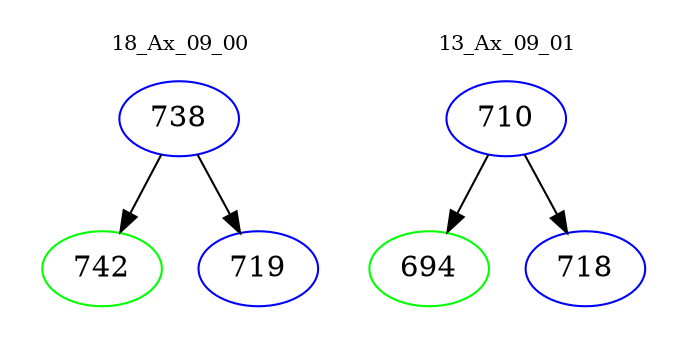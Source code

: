 digraph{
subgraph cluster_0 {
color = white
label = "18_Ax_09_00";
fontsize=10;
T0_738 [label="738", color="blue"]
T0_738 -> T0_742 [color="black"]
T0_742 [label="742", color="green"]
T0_738 -> T0_719 [color="black"]
T0_719 [label="719", color="blue"]
}
subgraph cluster_1 {
color = white
label = "13_Ax_09_01";
fontsize=10;
T1_710 [label="710", color="blue"]
T1_710 -> T1_694 [color="black"]
T1_694 [label="694", color="green"]
T1_710 -> T1_718 [color="black"]
T1_718 [label="718", color="blue"]
}
}
